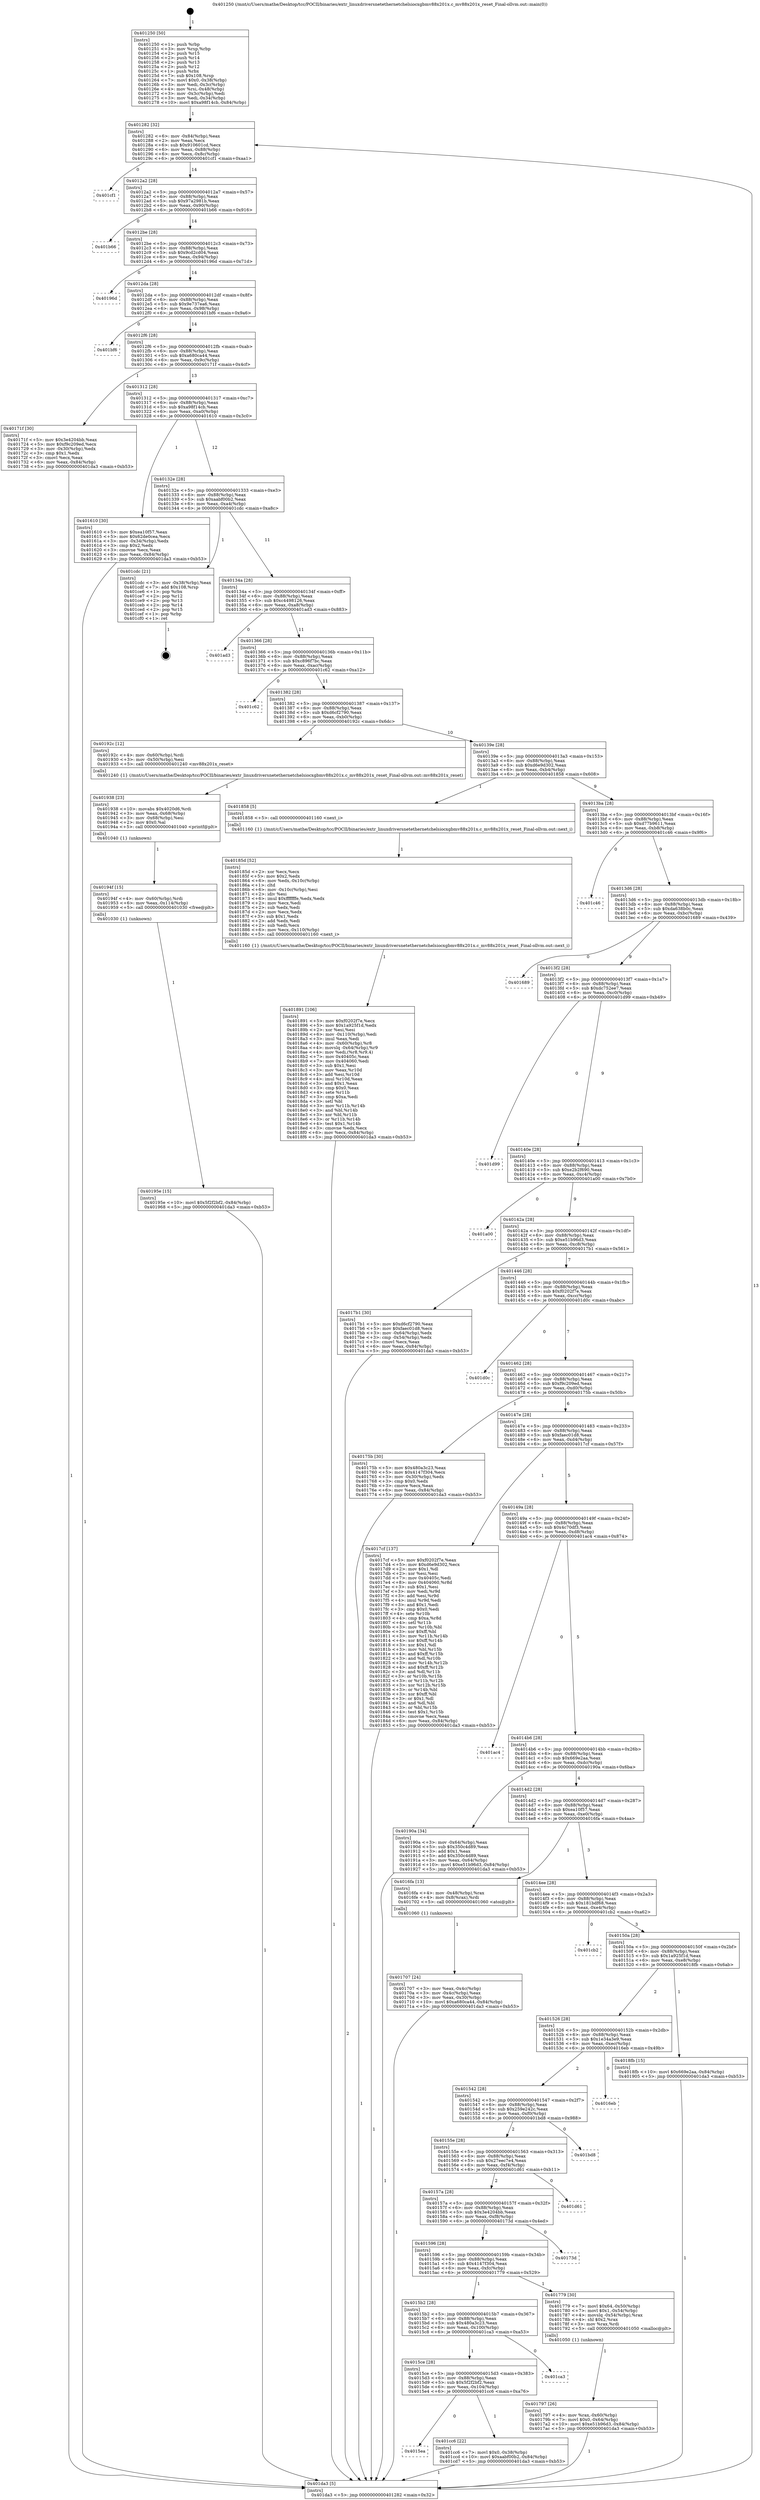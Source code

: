 digraph "0x401250" {
  label = "0x401250 (/mnt/c/Users/mathe/Desktop/tcc/POCII/binaries/extr_linuxdriversnetethernetchelsiocxgbmv88x201x.c_mv88x201x_reset_Final-ollvm.out::main(0))"
  labelloc = "t"
  node[shape=record]

  Entry [label="",width=0.3,height=0.3,shape=circle,fillcolor=black,style=filled]
  "0x401282" [label="{
     0x401282 [32]\l
     | [instrs]\l
     &nbsp;&nbsp;0x401282 \<+6\>: mov -0x84(%rbp),%eax\l
     &nbsp;&nbsp;0x401288 \<+2\>: mov %eax,%ecx\l
     &nbsp;&nbsp;0x40128a \<+6\>: sub $0x910601cd,%ecx\l
     &nbsp;&nbsp;0x401290 \<+6\>: mov %eax,-0x88(%rbp)\l
     &nbsp;&nbsp;0x401296 \<+6\>: mov %ecx,-0x8c(%rbp)\l
     &nbsp;&nbsp;0x40129c \<+6\>: je 0000000000401cf1 \<main+0xaa1\>\l
  }"]
  "0x401cf1" [label="{
     0x401cf1\l
  }", style=dashed]
  "0x4012a2" [label="{
     0x4012a2 [28]\l
     | [instrs]\l
     &nbsp;&nbsp;0x4012a2 \<+5\>: jmp 00000000004012a7 \<main+0x57\>\l
     &nbsp;&nbsp;0x4012a7 \<+6\>: mov -0x88(%rbp),%eax\l
     &nbsp;&nbsp;0x4012ad \<+5\>: sub $0x97a2981b,%eax\l
     &nbsp;&nbsp;0x4012b2 \<+6\>: mov %eax,-0x90(%rbp)\l
     &nbsp;&nbsp;0x4012b8 \<+6\>: je 0000000000401b66 \<main+0x916\>\l
  }"]
  Exit [label="",width=0.3,height=0.3,shape=circle,fillcolor=black,style=filled,peripheries=2]
  "0x401b66" [label="{
     0x401b66\l
  }", style=dashed]
  "0x4012be" [label="{
     0x4012be [28]\l
     | [instrs]\l
     &nbsp;&nbsp;0x4012be \<+5\>: jmp 00000000004012c3 \<main+0x73\>\l
     &nbsp;&nbsp;0x4012c3 \<+6\>: mov -0x88(%rbp),%eax\l
     &nbsp;&nbsp;0x4012c9 \<+5\>: sub $0x9cd2cd04,%eax\l
     &nbsp;&nbsp;0x4012ce \<+6\>: mov %eax,-0x94(%rbp)\l
     &nbsp;&nbsp;0x4012d4 \<+6\>: je 000000000040196d \<main+0x71d\>\l
  }"]
  "0x4015ea" [label="{
     0x4015ea\l
  }", style=dashed]
  "0x40196d" [label="{
     0x40196d\l
  }", style=dashed]
  "0x4012da" [label="{
     0x4012da [28]\l
     | [instrs]\l
     &nbsp;&nbsp;0x4012da \<+5\>: jmp 00000000004012df \<main+0x8f\>\l
     &nbsp;&nbsp;0x4012df \<+6\>: mov -0x88(%rbp),%eax\l
     &nbsp;&nbsp;0x4012e5 \<+5\>: sub $0x9e737ea6,%eax\l
     &nbsp;&nbsp;0x4012ea \<+6\>: mov %eax,-0x98(%rbp)\l
     &nbsp;&nbsp;0x4012f0 \<+6\>: je 0000000000401bf6 \<main+0x9a6\>\l
  }"]
  "0x401cc6" [label="{
     0x401cc6 [22]\l
     | [instrs]\l
     &nbsp;&nbsp;0x401cc6 \<+7\>: movl $0x0,-0x38(%rbp)\l
     &nbsp;&nbsp;0x401ccd \<+10\>: movl $0xaabf00b2,-0x84(%rbp)\l
     &nbsp;&nbsp;0x401cd7 \<+5\>: jmp 0000000000401da3 \<main+0xb53\>\l
  }"]
  "0x401bf6" [label="{
     0x401bf6\l
  }", style=dashed]
  "0x4012f6" [label="{
     0x4012f6 [28]\l
     | [instrs]\l
     &nbsp;&nbsp;0x4012f6 \<+5\>: jmp 00000000004012fb \<main+0xab\>\l
     &nbsp;&nbsp;0x4012fb \<+6\>: mov -0x88(%rbp),%eax\l
     &nbsp;&nbsp;0x401301 \<+5\>: sub $0xa680ca44,%eax\l
     &nbsp;&nbsp;0x401306 \<+6\>: mov %eax,-0x9c(%rbp)\l
     &nbsp;&nbsp;0x40130c \<+6\>: je 000000000040171f \<main+0x4cf\>\l
  }"]
  "0x4015ce" [label="{
     0x4015ce [28]\l
     | [instrs]\l
     &nbsp;&nbsp;0x4015ce \<+5\>: jmp 00000000004015d3 \<main+0x383\>\l
     &nbsp;&nbsp;0x4015d3 \<+6\>: mov -0x88(%rbp),%eax\l
     &nbsp;&nbsp;0x4015d9 \<+5\>: sub $0x5f2f2bf2,%eax\l
     &nbsp;&nbsp;0x4015de \<+6\>: mov %eax,-0x104(%rbp)\l
     &nbsp;&nbsp;0x4015e4 \<+6\>: je 0000000000401cc6 \<main+0xa76\>\l
  }"]
  "0x40171f" [label="{
     0x40171f [30]\l
     | [instrs]\l
     &nbsp;&nbsp;0x40171f \<+5\>: mov $0x3e4204bb,%eax\l
     &nbsp;&nbsp;0x401724 \<+5\>: mov $0xf9c209ed,%ecx\l
     &nbsp;&nbsp;0x401729 \<+3\>: mov -0x30(%rbp),%edx\l
     &nbsp;&nbsp;0x40172c \<+3\>: cmp $0x1,%edx\l
     &nbsp;&nbsp;0x40172f \<+3\>: cmovl %ecx,%eax\l
     &nbsp;&nbsp;0x401732 \<+6\>: mov %eax,-0x84(%rbp)\l
     &nbsp;&nbsp;0x401738 \<+5\>: jmp 0000000000401da3 \<main+0xb53\>\l
  }"]
  "0x401312" [label="{
     0x401312 [28]\l
     | [instrs]\l
     &nbsp;&nbsp;0x401312 \<+5\>: jmp 0000000000401317 \<main+0xc7\>\l
     &nbsp;&nbsp;0x401317 \<+6\>: mov -0x88(%rbp),%eax\l
     &nbsp;&nbsp;0x40131d \<+5\>: sub $0xa98f14cb,%eax\l
     &nbsp;&nbsp;0x401322 \<+6\>: mov %eax,-0xa0(%rbp)\l
     &nbsp;&nbsp;0x401328 \<+6\>: je 0000000000401610 \<main+0x3c0\>\l
  }"]
  "0x401ca3" [label="{
     0x401ca3\l
  }", style=dashed]
  "0x401610" [label="{
     0x401610 [30]\l
     | [instrs]\l
     &nbsp;&nbsp;0x401610 \<+5\>: mov $0xea10f57,%eax\l
     &nbsp;&nbsp;0x401615 \<+5\>: mov $0x62de0cea,%ecx\l
     &nbsp;&nbsp;0x40161a \<+3\>: mov -0x34(%rbp),%edx\l
     &nbsp;&nbsp;0x40161d \<+3\>: cmp $0x2,%edx\l
     &nbsp;&nbsp;0x401620 \<+3\>: cmovne %ecx,%eax\l
     &nbsp;&nbsp;0x401623 \<+6\>: mov %eax,-0x84(%rbp)\l
     &nbsp;&nbsp;0x401629 \<+5\>: jmp 0000000000401da3 \<main+0xb53\>\l
  }"]
  "0x40132e" [label="{
     0x40132e [28]\l
     | [instrs]\l
     &nbsp;&nbsp;0x40132e \<+5\>: jmp 0000000000401333 \<main+0xe3\>\l
     &nbsp;&nbsp;0x401333 \<+6\>: mov -0x88(%rbp),%eax\l
     &nbsp;&nbsp;0x401339 \<+5\>: sub $0xaabf00b2,%eax\l
     &nbsp;&nbsp;0x40133e \<+6\>: mov %eax,-0xa4(%rbp)\l
     &nbsp;&nbsp;0x401344 \<+6\>: je 0000000000401cdc \<main+0xa8c\>\l
  }"]
  "0x401da3" [label="{
     0x401da3 [5]\l
     | [instrs]\l
     &nbsp;&nbsp;0x401da3 \<+5\>: jmp 0000000000401282 \<main+0x32\>\l
  }"]
  "0x401250" [label="{
     0x401250 [50]\l
     | [instrs]\l
     &nbsp;&nbsp;0x401250 \<+1\>: push %rbp\l
     &nbsp;&nbsp;0x401251 \<+3\>: mov %rsp,%rbp\l
     &nbsp;&nbsp;0x401254 \<+2\>: push %r15\l
     &nbsp;&nbsp;0x401256 \<+2\>: push %r14\l
     &nbsp;&nbsp;0x401258 \<+2\>: push %r13\l
     &nbsp;&nbsp;0x40125a \<+2\>: push %r12\l
     &nbsp;&nbsp;0x40125c \<+1\>: push %rbx\l
     &nbsp;&nbsp;0x40125d \<+7\>: sub $0x108,%rsp\l
     &nbsp;&nbsp;0x401264 \<+7\>: movl $0x0,-0x38(%rbp)\l
     &nbsp;&nbsp;0x40126b \<+3\>: mov %edi,-0x3c(%rbp)\l
     &nbsp;&nbsp;0x40126e \<+4\>: mov %rsi,-0x48(%rbp)\l
     &nbsp;&nbsp;0x401272 \<+3\>: mov -0x3c(%rbp),%edi\l
     &nbsp;&nbsp;0x401275 \<+3\>: mov %edi,-0x34(%rbp)\l
     &nbsp;&nbsp;0x401278 \<+10\>: movl $0xa98f14cb,-0x84(%rbp)\l
  }"]
  "0x40195e" [label="{
     0x40195e [15]\l
     | [instrs]\l
     &nbsp;&nbsp;0x40195e \<+10\>: movl $0x5f2f2bf2,-0x84(%rbp)\l
     &nbsp;&nbsp;0x401968 \<+5\>: jmp 0000000000401da3 \<main+0xb53\>\l
  }"]
  "0x401cdc" [label="{
     0x401cdc [21]\l
     | [instrs]\l
     &nbsp;&nbsp;0x401cdc \<+3\>: mov -0x38(%rbp),%eax\l
     &nbsp;&nbsp;0x401cdf \<+7\>: add $0x108,%rsp\l
     &nbsp;&nbsp;0x401ce6 \<+1\>: pop %rbx\l
     &nbsp;&nbsp;0x401ce7 \<+2\>: pop %r12\l
     &nbsp;&nbsp;0x401ce9 \<+2\>: pop %r13\l
     &nbsp;&nbsp;0x401ceb \<+2\>: pop %r14\l
     &nbsp;&nbsp;0x401ced \<+2\>: pop %r15\l
     &nbsp;&nbsp;0x401cef \<+1\>: pop %rbp\l
     &nbsp;&nbsp;0x401cf0 \<+1\>: ret\l
  }"]
  "0x40134a" [label="{
     0x40134a [28]\l
     | [instrs]\l
     &nbsp;&nbsp;0x40134a \<+5\>: jmp 000000000040134f \<main+0xff\>\l
     &nbsp;&nbsp;0x40134f \<+6\>: mov -0x88(%rbp),%eax\l
     &nbsp;&nbsp;0x401355 \<+5\>: sub $0xc4498126,%eax\l
     &nbsp;&nbsp;0x40135a \<+6\>: mov %eax,-0xa8(%rbp)\l
     &nbsp;&nbsp;0x401360 \<+6\>: je 0000000000401ad3 \<main+0x883\>\l
  }"]
  "0x40194f" [label="{
     0x40194f [15]\l
     | [instrs]\l
     &nbsp;&nbsp;0x40194f \<+4\>: mov -0x60(%rbp),%rdi\l
     &nbsp;&nbsp;0x401953 \<+6\>: mov %eax,-0x114(%rbp)\l
     &nbsp;&nbsp;0x401959 \<+5\>: call 0000000000401030 \<free@plt\>\l
     | [calls]\l
     &nbsp;&nbsp;0x401030 \{1\} (unknown)\l
  }"]
  "0x401ad3" [label="{
     0x401ad3\l
  }", style=dashed]
  "0x401366" [label="{
     0x401366 [28]\l
     | [instrs]\l
     &nbsp;&nbsp;0x401366 \<+5\>: jmp 000000000040136b \<main+0x11b\>\l
     &nbsp;&nbsp;0x40136b \<+6\>: mov -0x88(%rbp),%eax\l
     &nbsp;&nbsp;0x401371 \<+5\>: sub $0xc896f7bc,%eax\l
     &nbsp;&nbsp;0x401376 \<+6\>: mov %eax,-0xac(%rbp)\l
     &nbsp;&nbsp;0x40137c \<+6\>: je 0000000000401c62 \<main+0xa12\>\l
  }"]
  "0x401938" [label="{
     0x401938 [23]\l
     | [instrs]\l
     &nbsp;&nbsp;0x401938 \<+10\>: movabs $0x4020d6,%rdi\l
     &nbsp;&nbsp;0x401942 \<+3\>: mov %eax,-0x68(%rbp)\l
     &nbsp;&nbsp;0x401945 \<+3\>: mov -0x68(%rbp),%esi\l
     &nbsp;&nbsp;0x401948 \<+2\>: mov $0x0,%al\l
     &nbsp;&nbsp;0x40194a \<+5\>: call 0000000000401040 \<printf@plt\>\l
     | [calls]\l
     &nbsp;&nbsp;0x401040 \{1\} (unknown)\l
  }"]
  "0x401c62" [label="{
     0x401c62\l
  }", style=dashed]
  "0x401382" [label="{
     0x401382 [28]\l
     | [instrs]\l
     &nbsp;&nbsp;0x401382 \<+5\>: jmp 0000000000401387 \<main+0x137\>\l
     &nbsp;&nbsp;0x401387 \<+6\>: mov -0x88(%rbp),%eax\l
     &nbsp;&nbsp;0x40138d \<+5\>: sub $0xd6cf2790,%eax\l
     &nbsp;&nbsp;0x401392 \<+6\>: mov %eax,-0xb0(%rbp)\l
     &nbsp;&nbsp;0x401398 \<+6\>: je 000000000040192c \<main+0x6dc\>\l
  }"]
  "0x401891" [label="{
     0x401891 [106]\l
     | [instrs]\l
     &nbsp;&nbsp;0x401891 \<+5\>: mov $0xf0202f7e,%ecx\l
     &nbsp;&nbsp;0x401896 \<+5\>: mov $0x1a925f1d,%edx\l
     &nbsp;&nbsp;0x40189b \<+2\>: xor %esi,%esi\l
     &nbsp;&nbsp;0x40189d \<+6\>: mov -0x110(%rbp),%edi\l
     &nbsp;&nbsp;0x4018a3 \<+3\>: imul %eax,%edi\l
     &nbsp;&nbsp;0x4018a6 \<+4\>: mov -0x60(%rbp),%r8\l
     &nbsp;&nbsp;0x4018aa \<+4\>: movslq -0x64(%rbp),%r9\l
     &nbsp;&nbsp;0x4018ae \<+4\>: mov %edi,(%r8,%r9,4)\l
     &nbsp;&nbsp;0x4018b2 \<+7\>: mov 0x40405c,%eax\l
     &nbsp;&nbsp;0x4018b9 \<+7\>: mov 0x404060,%edi\l
     &nbsp;&nbsp;0x4018c0 \<+3\>: sub $0x1,%esi\l
     &nbsp;&nbsp;0x4018c3 \<+3\>: mov %eax,%r10d\l
     &nbsp;&nbsp;0x4018c6 \<+3\>: add %esi,%r10d\l
     &nbsp;&nbsp;0x4018c9 \<+4\>: imul %r10d,%eax\l
     &nbsp;&nbsp;0x4018cd \<+3\>: and $0x1,%eax\l
     &nbsp;&nbsp;0x4018d0 \<+3\>: cmp $0x0,%eax\l
     &nbsp;&nbsp;0x4018d3 \<+4\>: sete %r11b\l
     &nbsp;&nbsp;0x4018d7 \<+3\>: cmp $0xa,%edi\l
     &nbsp;&nbsp;0x4018da \<+3\>: setl %bl\l
     &nbsp;&nbsp;0x4018dd \<+3\>: mov %r11b,%r14b\l
     &nbsp;&nbsp;0x4018e0 \<+3\>: and %bl,%r14b\l
     &nbsp;&nbsp;0x4018e3 \<+3\>: xor %bl,%r11b\l
     &nbsp;&nbsp;0x4018e6 \<+3\>: or %r11b,%r14b\l
     &nbsp;&nbsp;0x4018e9 \<+4\>: test $0x1,%r14b\l
     &nbsp;&nbsp;0x4018ed \<+3\>: cmovne %edx,%ecx\l
     &nbsp;&nbsp;0x4018f0 \<+6\>: mov %ecx,-0x84(%rbp)\l
     &nbsp;&nbsp;0x4018f6 \<+5\>: jmp 0000000000401da3 \<main+0xb53\>\l
  }"]
  "0x40192c" [label="{
     0x40192c [12]\l
     | [instrs]\l
     &nbsp;&nbsp;0x40192c \<+4\>: mov -0x60(%rbp),%rdi\l
     &nbsp;&nbsp;0x401930 \<+3\>: mov -0x50(%rbp),%esi\l
     &nbsp;&nbsp;0x401933 \<+5\>: call 0000000000401240 \<mv88x201x_reset\>\l
     | [calls]\l
     &nbsp;&nbsp;0x401240 \{1\} (/mnt/c/Users/mathe/Desktop/tcc/POCII/binaries/extr_linuxdriversnetethernetchelsiocxgbmv88x201x.c_mv88x201x_reset_Final-ollvm.out::mv88x201x_reset)\l
  }"]
  "0x40139e" [label="{
     0x40139e [28]\l
     | [instrs]\l
     &nbsp;&nbsp;0x40139e \<+5\>: jmp 00000000004013a3 \<main+0x153\>\l
     &nbsp;&nbsp;0x4013a3 \<+6\>: mov -0x88(%rbp),%eax\l
     &nbsp;&nbsp;0x4013a9 \<+5\>: sub $0xd6e9d302,%eax\l
     &nbsp;&nbsp;0x4013ae \<+6\>: mov %eax,-0xb4(%rbp)\l
     &nbsp;&nbsp;0x4013b4 \<+6\>: je 0000000000401858 \<main+0x608\>\l
  }"]
  "0x40185d" [label="{
     0x40185d [52]\l
     | [instrs]\l
     &nbsp;&nbsp;0x40185d \<+2\>: xor %ecx,%ecx\l
     &nbsp;&nbsp;0x40185f \<+5\>: mov $0x2,%edx\l
     &nbsp;&nbsp;0x401864 \<+6\>: mov %edx,-0x10c(%rbp)\l
     &nbsp;&nbsp;0x40186a \<+1\>: cltd\l
     &nbsp;&nbsp;0x40186b \<+6\>: mov -0x10c(%rbp),%esi\l
     &nbsp;&nbsp;0x401871 \<+2\>: idiv %esi\l
     &nbsp;&nbsp;0x401873 \<+6\>: imul $0xfffffffe,%edx,%edx\l
     &nbsp;&nbsp;0x401879 \<+2\>: mov %ecx,%edi\l
     &nbsp;&nbsp;0x40187b \<+2\>: sub %edx,%edi\l
     &nbsp;&nbsp;0x40187d \<+2\>: mov %ecx,%edx\l
     &nbsp;&nbsp;0x40187f \<+3\>: sub $0x1,%edx\l
     &nbsp;&nbsp;0x401882 \<+2\>: add %edx,%edi\l
     &nbsp;&nbsp;0x401884 \<+2\>: sub %edi,%ecx\l
     &nbsp;&nbsp;0x401886 \<+6\>: mov %ecx,-0x110(%rbp)\l
     &nbsp;&nbsp;0x40188c \<+5\>: call 0000000000401160 \<next_i\>\l
     | [calls]\l
     &nbsp;&nbsp;0x401160 \{1\} (/mnt/c/Users/mathe/Desktop/tcc/POCII/binaries/extr_linuxdriversnetethernetchelsiocxgbmv88x201x.c_mv88x201x_reset_Final-ollvm.out::next_i)\l
  }"]
  "0x401858" [label="{
     0x401858 [5]\l
     | [instrs]\l
     &nbsp;&nbsp;0x401858 \<+5\>: call 0000000000401160 \<next_i\>\l
     | [calls]\l
     &nbsp;&nbsp;0x401160 \{1\} (/mnt/c/Users/mathe/Desktop/tcc/POCII/binaries/extr_linuxdriversnetethernetchelsiocxgbmv88x201x.c_mv88x201x_reset_Final-ollvm.out::next_i)\l
  }"]
  "0x4013ba" [label="{
     0x4013ba [28]\l
     | [instrs]\l
     &nbsp;&nbsp;0x4013ba \<+5\>: jmp 00000000004013bf \<main+0x16f\>\l
     &nbsp;&nbsp;0x4013bf \<+6\>: mov -0x88(%rbp),%eax\l
     &nbsp;&nbsp;0x4013c5 \<+5\>: sub $0xd77b9611,%eax\l
     &nbsp;&nbsp;0x4013ca \<+6\>: mov %eax,-0xb8(%rbp)\l
     &nbsp;&nbsp;0x4013d0 \<+6\>: je 0000000000401c46 \<main+0x9f6\>\l
  }"]
  "0x401797" [label="{
     0x401797 [26]\l
     | [instrs]\l
     &nbsp;&nbsp;0x401797 \<+4\>: mov %rax,-0x60(%rbp)\l
     &nbsp;&nbsp;0x40179b \<+7\>: movl $0x0,-0x64(%rbp)\l
     &nbsp;&nbsp;0x4017a2 \<+10\>: movl $0xe51b96d3,-0x84(%rbp)\l
     &nbsp;&nbsp;0x4017ac \<+5\>: jmp 0000000000401da3 \<main+0xb53\>\l
  }"]
  "0x401c46" [label="{
     0x401c46\l
  }", style=dashed]
  "0x4013d6" [label="{
     0x4013d6 [28]\l
     | [instrs]\l
     &nbsp;&nbsp;0x4013d6 \<+5\>: jmp 00000000004013db \<main+0x18b\>\l
     &nbsp;&nbsp;0x4013db \<+6\>: mov -0x88(%rbp),%eax\l
     &nbsp;&nbsp;0x4013e1 \<+5\>: sub $0xda638b0c,%eax\l
     &nbsp;&nbsp;0x4013e6 \<+6\>: mov %eax,-0xbc(%rbp)\l
     &nbsp;&nbsp;0x4013ec \<+6\>: je 0000000000401689 \<main+0x439\>\l
  }"]
  "0x4015b2" [label="{
     0x4015b2 [28]\l
     | [instrs]\l
     &nbsp;&nbsp;0x4015b2 \<+5\>: jmp 00000000004015b7 \<main+0x367\>\l
     &nbsp;&nbsp;0x4015b7 \<+6\>: mov -0x88(%rbp),%eax\l
     &nbsp;&nbsp;0x4015bd \<+5\>: sub $0x480a3c23,%eax\l
     &nbsp;&nbsp;0x4015c2 \<+6\>: mov %eax,-0x100(%rbp)\l
     &nbsp;&nbsp;0x4015c8 \<+6\>: je 0000000000401ca3 \<main+0xa53\>\l
  }"]
  "0x401689" [label="{
     0x401689\l
  }", style=dashed]
  "0x4013f2" [label="{
     0x4013f2 [28]\l
     | [instrs]\l
     &nbsp;&nbsp;0x4013f2 \<+5\>: jmp 00000000004013f7 \<main+0x1a7\>\l
     &nbsp;&nbsp;0x4013f7 \<+6\>: mov -0x88(%rbp),%eax\l
     &nbsp;&nbsp;0x4013fd \<+5\>: sub $0xdc752ee7,%eax\l
     &nbsp;&nbsp;0x401402 \<+6\>: mov %eax,-0xc0(%rbp)\l
     &nbsp;&nbsp;0x401408 \<+6\>: je 0000000000401d99 \<main+0xb49\>\l
  }"]
  "0x401779" [label="{
     0x401779 [30]\l
     | [instrs]\l
     &nbsp;&nbsp;0x401779 \<+7\>: movl $0x64,-0x50(%rbp)\l
     &nbsp;&nbsp;0x401780 \<+7\>: movl $0x1,-0x54(%rbp)\l
     &nbsp;&nbsp;0x401787 \<+4\>: movslq -0x54(%rbp),%rax\l
     &nbsp;&nbsp;0x40178b \<+4\>: shl $0x2,%rax\l
     &nbsp;&nbsp;0x40178f \<+3\>: mov %rax,%rdi\l
     &nbsp;&nbsp;0x401792 \<+5\>: call 0000000000401050 \<malloc@plt\>\l
     | [calls]\l
     &nbsp;&nbsp;0x401050 \{1\} (unknown)\l
  }"]
  "0x401d99" [label="{
     0x401d99\l
  }", style=dashed]
  "0x40140e" [label="{
     0x40140e [28]\l
     | [instrs]\l
     &nbsp;&nbsp;0x40140e \<+5\>: jmp 0000000000401413 \<main+0x1c3\>\l
     &nbsp;&nbsp;0x401413 \<+6\>: mov -0x88(%rbp),%eax\l
     &nbsp;&nbsp;0x401419 \<+5\>: sub $0xe2b2f690,%eax\l
     &nbsp;&nbsp;0x40141e \<+6\>: mov %eax,-0xc4(%rbp)\l
     &nbsp;&nbsp;0x401424 \<+6\>: je 0000000000401a00 \<main+0x7b0\>\l
  }"]
  "0x401596" [label="{
     0x401596 [28]\l
     | [instrs]\l
     &nbsp;&nbsp;0x401596 \<+5\>: jmp 000000000040159b \<main+0x34b\>\l
     &nbsp;&nbsp;0x40159b \<+6\>: mov -0x88(%rbp),%eax\l
     &nbsp;&nbsp;0x4015a1 \<+5\>: sub $0x4147f304,%eax\l
     &nbsp;&nbsp;0x4015a6 \<+6\>: mov %eax,-0xfc(%rbp)\l
     &nbsp;&nbsp;0x4015ac \<+6\>: je 0000000000401779 \<main+0x529\>\l
  }"]
  "0x401a00" [label="{
     0x401a00\l
  }", style=dashed]
  "0x40142a" [label="{
     0x40142a [28]\l
     | [instrs]\l
     &nbsp;&nbsp;0x40142a \<+5\>: jmp 000000000040142f \<main+0x1df\>\l
     &nbsp;&nbsp;0x40142f \<+6\>: mov -0x88(%rbp),%eax\l
     &nbsp;&nbsp;0x401435 \<+5\>: sub $0xe51b96d3,%eax\l
     &nbsp;&nbsp;0x40143a \<+6\>: mov %eax,-0xc8(%rbp)\l
     &nbsp;&nbsp;0x401440 \<+6\>: je 00000000004017b1 \<main+0x561\>\l
  }"]
  "0x40173d" [label="{
     0x40173d\l
  }", style=dashed]
  "0x4017b1" [label="{
     0x4017b1 [30]\l
     | [instrs]\l
     &nbsp;&nbsp;0x4017b1 \<+5\>: mov $0xd6cf2790,%eax\l
     &nbsp;&nbsp;0x4017b6 \<+5\>: mov $0xfaec01d8,%ecx\l
     &nbsp;&nbsp;0x4017bb \<+3\>: mov -0x64(%rbp),%edx\l
     &nbsp;&nbsp;0x4017be \<+3\>: cmp -0x54(%rbp),%edx\l
     &nbsp;&nbsp;0x4017c1 \<+3\>: cmovl %ecx,%eax\l
     &nbsp;&nbsp;0x4017c4 \<+6\>: mov %eax,-0x84(%rbp)\l
     &nbsp;&nbsp;0x4017ca \<+5\>: jmp 0000000000401da3 \<main+0xb53\>\l
  }"]
  "0x401446" [label="{
     0x401446 [28]\l
     | [instrs]\l
     &nbsp;&nbsp;0x401446 \<+5\>: jmp 000000000040144b \<main+0x1fb\>\l
     &nbsp;&nbsp;0x40144b \<+6\>: mov -0x88(%rbp),%eax\l
     &nbsp;&nbsp;0x401451 \<+5\>: sub $0xf0202f7e,%eax\l
     &nbsp;&nbsp;0x401456 \<+6\>: mov %eax,-0xcc(%rbp)\l
     &nbsp;&nbsp;0x40145c \<+6\>: je 0000000000401d0c \<main+0xabc\>\l
  }"]
  "0x40157a" [label="{
     0x40157a [28]\l
     | [instrs]\l
     &nbsp;&nbsp;0x40157a \<+5\>: jmp 000000000040157f \<main+0x32f\>\l
     &nbsp;&nbsp;0x40157f \<+6\>: mov -0x88(%rbp),%eax\l
     &nbsp;&nbsp;0x401585 \<+5\>: sub $0x3e4204bb,%eax\l
     &nbsp;&nbsp;0x40158a \<+6\>: mov %eax,-0xf8(%rbp)\l
     &nbsp;&nbsp;0x401590 \<+6\>: je 000000000040173d \<main+0x4ed\>\l
  }"]
  "0x401d0c" [label="{
     0x401d0c\l
  }", style=dashed]
  "0x401462" [label="{
     0x401462 [28]\l
     | [instrs]\l
     &nbsp;&nbsp;0x401462 \<+5\>: jmp 0000000000401467 \<main+0x217\>\l
     &nbsp;&nbsp;0x401467 \<+6\>: mov -0x88(%rbp),%eax\l
     &nbsp;&nbsp;0x40146d \<+5\>: sub $0xf9c209ed,%eax\l
     &nbsp;&nbsp;0x401472 \<+6\>: mov %eax,-0xd0(%rbp)\l
     &nbsp;&nbsp;0x401478 \<+6\>: je 000000000040175b \<main+0x50b\>\l
  }"]
  "0x401d61" [label="{
     0x401d61\l
  }", style=dashed]
  "0x40175b" [label="{
     0x40175b [30]\l
     | [instrs]\l
     &nbsp;&nbsp;0x40175b \<+5\>: mov $0x480a3c23,%eax\l
     &nbsp;&nbsp;0x401760 \<+5\>: mov $0x4147f304,%ecx\l
     &nbsp;&nbsp;0x401765 \<+3\>: mov -0x30(%rbp),%edx\l
     &nbsp;&nbsp;0x401768 \<+3\>: cmp $0x0,%edx\l
     &nbsp;&nbsp;0x40176b \<+3\>: cmove %ecx,%eax\l
     &nbsp;&nbsp;0x40176e \<+6\>: mov %eax,-0x84(%rbp)\l
     &nbsp;&nbsp;0x401774 \<+5\>: jmp 0000000000401da3 \<main+0xb53\>\l
  }"]
  "0x40147e" [label="{
     0x40147e [28]\l
     | [instrs]\l
     &nbsp;&nbsp;0x40147e \<+5\>: jmp 0000000000401483 \<main+0x233\>\l
     &nbsp;&nbsp;0x401483 \<+6\>: mov -0x88(%rbp),%eax\l
     &nbsp;&nbsp;0x401489 \<+5\>: sub $0xfaec01d8,%eax\l
     &nbsp;&nbsp;0x40148e \<+6\>: mov %eax,-0xd4(%rbp)\l
     &nbsp;&nbsp;0x401494 \<+6\>: je 00000000004017cf \<main+0x57f\>\l
  }"]
  "0x40155e" [label="{
     0x40155e [28]\l
     | [instrs]\l
     &nbsp;&nbsp;0x40155e \<+5\>: jmp 0000000000401563 \<main+0x313\>\l
     &nbsp;&nbsp;0x401563 \<+6\>: mov -0x88(%rbp),%eax\l
     &nbsp;&nbsp;0x401569 \<+5\>: sub $0x27eec7e4,%eax\l
     &nbsp;&nbsp;0x40156e \<+6\>: mov %eax,-0xf4(%rbp)\l
     &nbsp;&nbsp;0x401574 \<+6\>: je 0000000000401d61 \<main+0xb11\>\l
  }"]
  "0x4017cf" [label="{
     0x4017cf [137]\l
     | [instrs]\l
     &nbsp;&nbsp;0x4017cf \<+5\>: mov $0xf0202f7e,%eax\l
     &nbsp;&nbsp;0x4017d4 \<+5\>: mov $0xd6e9d302,%ecx\l
     &nbsp;&nbsp;0x4017d9 \<+2\>: mov $0x1,%dl\l
     &nbsp;&nbsp;0x4017db \<+2\>: xor %esi,%esi\l
     &nbsp;&nbsp;0x4017dd \<+7\>: mov 0x40405c,%edi\l
     &nbsp;&nbsp;0x4017e4 \<+8\>: mov 0x404060,%r8d\l
     &nbsp;&nbsp;0x4017ec \<+3\>: sub $0x1,%esi\l
     &nbsp;&nbsp;0x4017ef \<+3\>: mov %edi,%r9d\l
     &nbsp;&nbsp;0x4017f2 \<+3\>: add %esi,%r9d\l
     &nbsp;&nbsp;0x4017f5 \<+4\>: imul %r9d,%edi\l
     &nbsp;&nbsp;0x4017f9 \<+3\>: and $0x1,%edi\l
     &nbsp;&nbsp;0x4017fc \<+3\>: cmp $0x0,%edi\l
     &nbsp;&nbsp;0x4017ff \<+4\>: sete %r10b\l
     &nbsp;&nbsp;0x401803 \<+4\>: cmp $0xa,%r8d\l
     &nbsp;&nbsp;0x401807 \<+4\>: setl %r11b\l
     &nbsp;&nbsp;0x40180b \<+3\>: mov %r10b,%bl\l
     &nbsp;&nbsp;0x40180e \<+3\>: xor $0xff,%bl\l
     &nbsp;&nbsp;0x401811 \<+3\>: mov %r11b,%r14b\l
     &nbsp;&nbsp;0x401814 \<+4\>: xor $0xff,%r14b\l
     &nbsp;&nbsp;0x401818 \<+3\>: xor $0x1,%dl\l
     &nbsp;&nbsp;0x40181b \<+3\>: mov %bl,%r15b\l
     &nbsp;&nbsp;0x40181e \<+4\>: and $0xff,%r15b\l
     &nbsp;&nbsp;0x401822 \<+3\>: and %dl,%r10b\l
     &nbsp;&nbsp;0x401825 \<+3\>: mov %r14b,%r12b\l
     &nbsp;&nbsp;0x401828 \<+4\>: and $0xff,%r12b\l
     &nbsp;&nbsp;0x40182c \<+3\>: and %dl,%r11b\l
     &nbsp;&nbsp;0x40182f \<+3\>: or %r10b,%r15b\l
     &nbsp;&nbsp;0x401832 \<+3\>: or %r11b,%r12b\l
     &nbsp;&nbsp;0x401835 \<+3\>: xor %r12b,%r15b\l
     &nbsp;&nbsp;0x401838 \<+3\>: or %r14b,%bl\l
     &nbsp;&nbsp;0x40183b \<+3\>: xor $0xff,%bl\l
     &nbsp;&nbsp;0x40183e \<+3\>: or $0x1,%dl\l
     &nbsp;&nbsp;0x401841 \<+2\>: and %dl,%bl\l
     &nbsp;&nbsp;0x401843 \<+3\>: or %bl,%r15b\l
     &nbsp;&nbsp;0x401846 \<+4\>: test $0x1,%r15b\l
     &nbsp;&nbsp;0x40184a \<+3\>: cmovne %ecx,%eax\l
     &nbsp;&nbsp;0x40184d \<+6\>: mov %eax,-0x84(%rbp)\l
     &nbsp;&nbsp;0x401853 \<+5\>: jmp 0000000000401da3 \<main+0xb53\>\l
  }"]
  "0x40149a" [label="{
     0x40149a [28]\l
     | [instrs]\l
     &nbsp;&nbsp;0x40149a \<+5\>: jmp 000000000040149f \<main+0x24f\>\l
     &nbsp;&nbsp;0x40149f \<+6\>: mov -0x88(%rbp),%eax\l
     &nbsp;&nbsp;0x4014a5 \<+5\>: sub $0x4c70df3,%eax\l
     &nbsp;&nbsp;0x4014aa \<+6\>: mov %eax,-0xd8(%rbp)\l
     &nbsp;&nbsp;0x4014b0 \<+6\>: je 0000000000401ac4 \<main+0x874\>\l
  }"]
  "0x401bd8" [label="{
     0x401bd8\l
  }", style=dashed]
  "0x401ac4" [label="{
     0x401ac4\l
  }", style=dashed]
  "0x4014b6" [label="{
     0x4014b6 [28]\l
     | [instrs]\l
     &nbsp;&nbsp;0x4014b6 \<+5\>: jmp 00000000004014bb \<main+0x26b\>\l
     &nbsp;&nbsp;0x4014bb \<+6\>: mov -0x88(%rbp),%eax\l
     &nbsp;&nbsp;0x4014c1 \<+5\>: sub $0x669e2aa,%eax\l
     &nbsp;&nbsp;0x4014c6 \<+6\>: mov %eax,-0xdc(%rbp)\l
     &nbsp;&nbsp;0x4014cc \<+6\>: je 000000000040190a \<main+0x6ba\>\l
  }"]
  "0x401542" [label="{
     0x401542 [28]\l
     | [instrs]\l
     &nbsp;&nbsp;0x401542 \<+5\>: jmp 0000000000401547 \<main+0x2f7\>\l
     &nbsp;&nbsp;0x401547 \<+6\>: mov -0x88(%rbp),%eax\l
     &nbsp;&nbsp;0x40154d \<+5\>: sub $0x259e242c,%eax\l
     &nbsp;&nbsp;0x401552 \<+6\>: mov %eax,-0xf0(%rbp)\l
     &nbsp;&nbsp;0x401558 \<+6\>: je 0000000000401bd8 \<main+0x988\>\l
  }"]
  "0x40190a" [label="{
     0x40190a [34]\l
     | [instrs]\l
     &nbsp;&nbsp;0x40190a \<+3\>: mov -0x64(%rbp),%eax\l
     &nbsp;&nbsp;0x40190d \<+5\>: sub $0x350c4d89,%eax\l
     &nbsp;&nbsp;0x401912 \<+3\>: add $0x1,%eax\l
     &nbsp;&nbsp;0x401915 \<+5\>: add $0x350c4d89,%eax\l
     &nbsp;&nbsp;0x40191a \<+3\>: mov %eax,-0x64(%rbp)\l
     &nbsp;&nbsp;0x40191d \<+10\>: movl $0xe51b96d3,-0x84(%rbp)\l
     &nbsp;&nbsp;0x401927 \<+5\>: jmp 0000000000401da3 \<main+0xb53\>\l
  }"]
  "0x4014d2" [label="{
     0x4014d2 [28]\l
     | [instrs]\l
     &nbsp;&nbsp;0x4014d2 \<+5\>: jmp 00000000004014d7 \<main+0x287\>\l
     &nbsp;&nbsp;0x4014d7 \<+6\>: mov -0x88(%rbp),%eax\l
     &nbsp;&nbsp;0x4014dd \<+5\>: sub $0xea10f57,%eax\l
     &nbsp;&nbsp;0x4014e2 \<+6\>: mov %eax,-0xe0(%rbp)\l
     &nbsp;&nbsp;0x4014e8 \<+6\>: je 00000000004016fa \<main+0x4aa\>\l
  }"]
  "0x4016eb" [label="{
     0x4016eb\l
  }", style=dashed]
  "0x4016fa" [label="{
     0x4016fa [13]\l
     | [instrs]\l
     &nbsp;&nbsp;0x4016fa \<+4\>: mov -0x48(%rbp),%rax\l
     &nbsp;&nbsp;0x4016fe \<+4\>: mov 0x8(%rax),%rdi\l
     &nbsp;&nbsp;0x401702 \<+5\>: call 0000000000401060 \<atoi@plt\>\l
     | [calls]\l
     &nbsp;&nbsp;0x401060 \{1\} (unknown)\l
  }"]
  "0x4014ee" [label="{
     0x4014ee [28]\l
     | [instrs]\l
     &nbsp;&nbsp;0x4014ee \<+5\>: jmp 00000000004014f3 \<main+0x2a3\>\l
     &nbsp;&nbsp;0x4014f3 \<+6\>: mov -0x88(%rbp),%eax\l
     &nbsp;&nbsp;0x4014f9 \<+5\>: sub $0x181bdf68,%eax\l
     &nbsp;&nbsp;0x4014fe \<+6\>: mov %eax,-0xe4(%rbp)\l
     &nbsp;&nbsp;0x401504 \<+6\>: je 0000000000401cb2 \<main+0xa62\>\l
  }"]
  "0x401707" [label="{
     0x401707 [24]\l
     | [instrs]\l
     &nbsp;&nbsp;0x401707 \<+3\>: mov %eax,-0x4c(%rbp)\l
     &nbsp;&nbsp;0x40170a \<+3\>: mov -0x4c(%rbp),%eax\l
     &nbsp;&nbsp;0x40170d \<+3\>: mov %eax,-0x30(%rbp)\l
     &nbsp;&nbsp;0x401710 \<+10\>: movl $0xa680ca44,-0x84(%rbp)\l
     &nbsp;&nbsp;0x40171a \<+5\>: jmp 0000000000401da3 \<main+0xb53\>\l
  }"]
  "0x401526" [label="{
     0x401526 [28]\l
     | [instrs]\l
     &nbsp;&nbsp;0x401526 \<+5\>: jmp 000000000040152b \<main+0x2db\>\l
     &nbsp;&nbsp;0x40152b \<+6\>: mov -0x88(%rbp),%eax\l
     &nbsp;&nbsp;0x401531 \<+5\>: sub $0x1e34a3e9,%eax\l
     &nbsp;&nbsp;0x401536 \<+6\>: mov %eax,-0xec(%rbp)\l
     &nbsp;&nbsp;0x40153c \<+6\>: je 00000000004016eb \<main+0x49b\>\l
  }"]
  "0x401cb2" [label="{
     0x401cb2\l
  }", style=dashed]
  "0x40150a" [label="{
     0x40150a [28]\l
     | [instrs]\l
     &nbsp;&nbsp;0x40150a \<+5\>: jmp 000000000040150f \<main+0x2bf\>\l
     &nbsp;&nbsp;0x40150f \<+6\>: mov -0x88(%rbp),%eax\l
     &nbsp;&nbsp;0x401515 \<+5\>: sub $0x1a925f1d,%eax\l
     &nbsp;&nbsp;0x40151a \<+6\>: mov %eax,-0xe8(%rbp)\l
     &nbsp;&nbsp;0x401520 \<+6\>: je 00000000004018fb \<main+0x6ab\>\l
  }"]
  "0x4018fb" [label="{
     0x4018fb [15]\l
     | [instrs]\l
     &nbsp;&nbsp;0x4018fb \<+10\>: movl $0x669e2aa,-0x84(%rbp)\l
     &nbsp;&nbsp;0x401905 \<+5\>: jmp 0000000000401da3 \<main+0xb53\>\l
  }"]
  Entry -> "0x401250" [label=" 1"]
  "0x401282" -> "0x401cf1" [label=" 0"]
  "0x401282" -> "0x4012a2" [label=" 14"]
  "0x401cdc" -> Exit [label=" 1"]
  "0x4012a2" -> "0x401b66" [label=" 0"]
  "0x4012a2" -> "0x4012be" [label=" 14"]
  "0x401cc6" -> "0x401da3" [label=" 1"]
  "0x4012be" -> "0x40196d" [label=" 0"]
  "0x4012be" -> "0x4012da" [label=" 14"]
  "0x4015ce" -> "0x4015ea" [label=" 0"]
  "0x4012da" -> "0x401bf6" [label=" 0"]
  "0x4012da" -> "0x4012f6" [label=" 14"]
  "0x4015ce" -> "0x401cc6" [label=" 1"]
  "0x4012f6" -> "0x40171f" [label=" 1"]
  "0x4012f6" -> "0x401312" [label=" 13"]
  "0x4015b2" -> "0x4015ce" [label=" 1"]
  "0x401312" -> "0x401610" [label=" 1"]
  "0x401312" -> "0x40132e" [label=" 12"]
  "0x401610" -> "0x401da3" [label=" 1"]
  "0x401250" -> "0x401282" [label=" 1"]
  "0x401da3" -> "0x401282" [label=" 13"]
  "0x4015b2" -> "0x401ca3" [label=" 0"]
  "0x40132e" -> "0x401cdc" [label=" 1"]
  "0x40132e" -> "0x40134a" [label=" 11"]
  "0x40195e" -> "0x401da3" [label=" 1"]
  "0x40134a" -> "0x401ad3" [label=" 0"]
  "0x40134a" -> "0x401366" [label=" 11"]
  "0x40194f" -> "0x40195e" [label=" 1"]
  "0x401366" -> "0x401c62" [label=" 0"]
  "0x401366" -> "0x401382" [label=" 11"]
  "0x401938" -> "0x40194f" [label=" 1"]
  "0x401382" -> "0x40192c" [label=" 1"]
  "0x401382" -> "0x40139e" [label=" 10"]
  "0x40192c" -> "0x401938" [label=" 1"]
  "0x40139e" -> "0x401858" [label=" 1"]
  "0x40139e" -> "0x4013ba" [label=" 9"]
  "0x40190a" -> "0x401da3" [label=" 1"]
  "0x4013ba" -> "0x401c46" [label=" 0"]
  "0x4013ba" -> "0x4013d6" [label=" 9"]
  "0x4018fb" -> "0x401da3" [label=" 1"]
  "0x4013d6" -> "0x401689" [label=" 0"]
  "0x4013d6" -> "0x4013f2" [label=" 9"]
  "0x401891" -> "0x401da3" [label=" 1"]
  "0x4013f2" -> "0x401d99" [label=" 0"]
  "0x4013f2" -> "0x40140e" [label=" 9"]
  "0x40185d" -> "0x401891" [label=" 1"]
  "0x40140e" -> "0x401a00" [label=" 0"]
  "0x40140e" -> "0x40142a" [label=" 9"]
  "0x4017cf" -> "0x401da3" [label=" 1"]
  "0x40142a" -> "0x4017b1" [label=" 2"]
  "0x40142a" -> "0x401446" [label=" 7"]
  "0x4017b1" -> "0x401da3" [label=" 2"]
  "0x401446" -> "0x401d0c" [label=" 0"]
  "0x401446" -> "0x401462" [label=" 7"]
  "0x401779" -> "0x401797" [label=" 1"]
  "0x401462" -> "0x40175b" [label=" 1"]
  "0x401462" -> "0x40147e" [label=" 6"]
  "0x401596" -> "0x4015b2" [label=" 1"]
  "0x40147e" -> "0x4017cf" [label=" 1"]
  "0x40147e" -> "0x40149a" [label=" 5"]
  "0x401858" -> "0x40185d" [label=" 1"]
  "0x40149a" -> "0x401ac4" [label=" 0"]
  "0x40149a" -> "0x4014b6" [label=" 5"]
  "0x40157a" -> "0x401596" [label=" 2"]
  "0x4014b6" -> "0x40190a" [label=" 1"]
  "0x4014b6" -> "0x4014d2" [label=" 4"]
  "0x401797" -> "0x401da3" [label=" 1"]
  "0x4014d2" -> "0x4016fa" [label=" 1"]
  "0x4014d2" -> "0x4014ee" [label=" 3"]
  "0x4016fa" -> "0x401707" [label=" 1"]
  "0x401707" -> "0x401da3" [label=" 1"]
  "0x40171f" -> "0x401da3" [label=" 1"]
  "0x40175b" -> "0x401da3" [label=" 1"]
  "0x40155e" -> "0x40157a" [label=" 2"]
  "0x4014ee" -> "0x401cb2" [label=" 0"]
  "0x4014ee" -> "0x40150a" [label=" 3"]
  "0x401596" -> "0x401779" [label=" 1"]
  "0x40150a" -> "0x4018fb" [label=" 1"]
  "0x40150a" -> "0x401526" [label=" 2"]
  "0x40155e" -> "0x401d61" [label=" 0"]
  "0x401526" -> "0x4016eb" [label=" 0"]
  "0x401526" -> "0x401542" [label=" 2"]
  "0x40157a" -> "0x40173d" [label=" 0"]
  "0x401542" -> "0x401bd8" [label=" 0"]
  "0x401542" -> "0x40155e" [label=" 2"]
}
